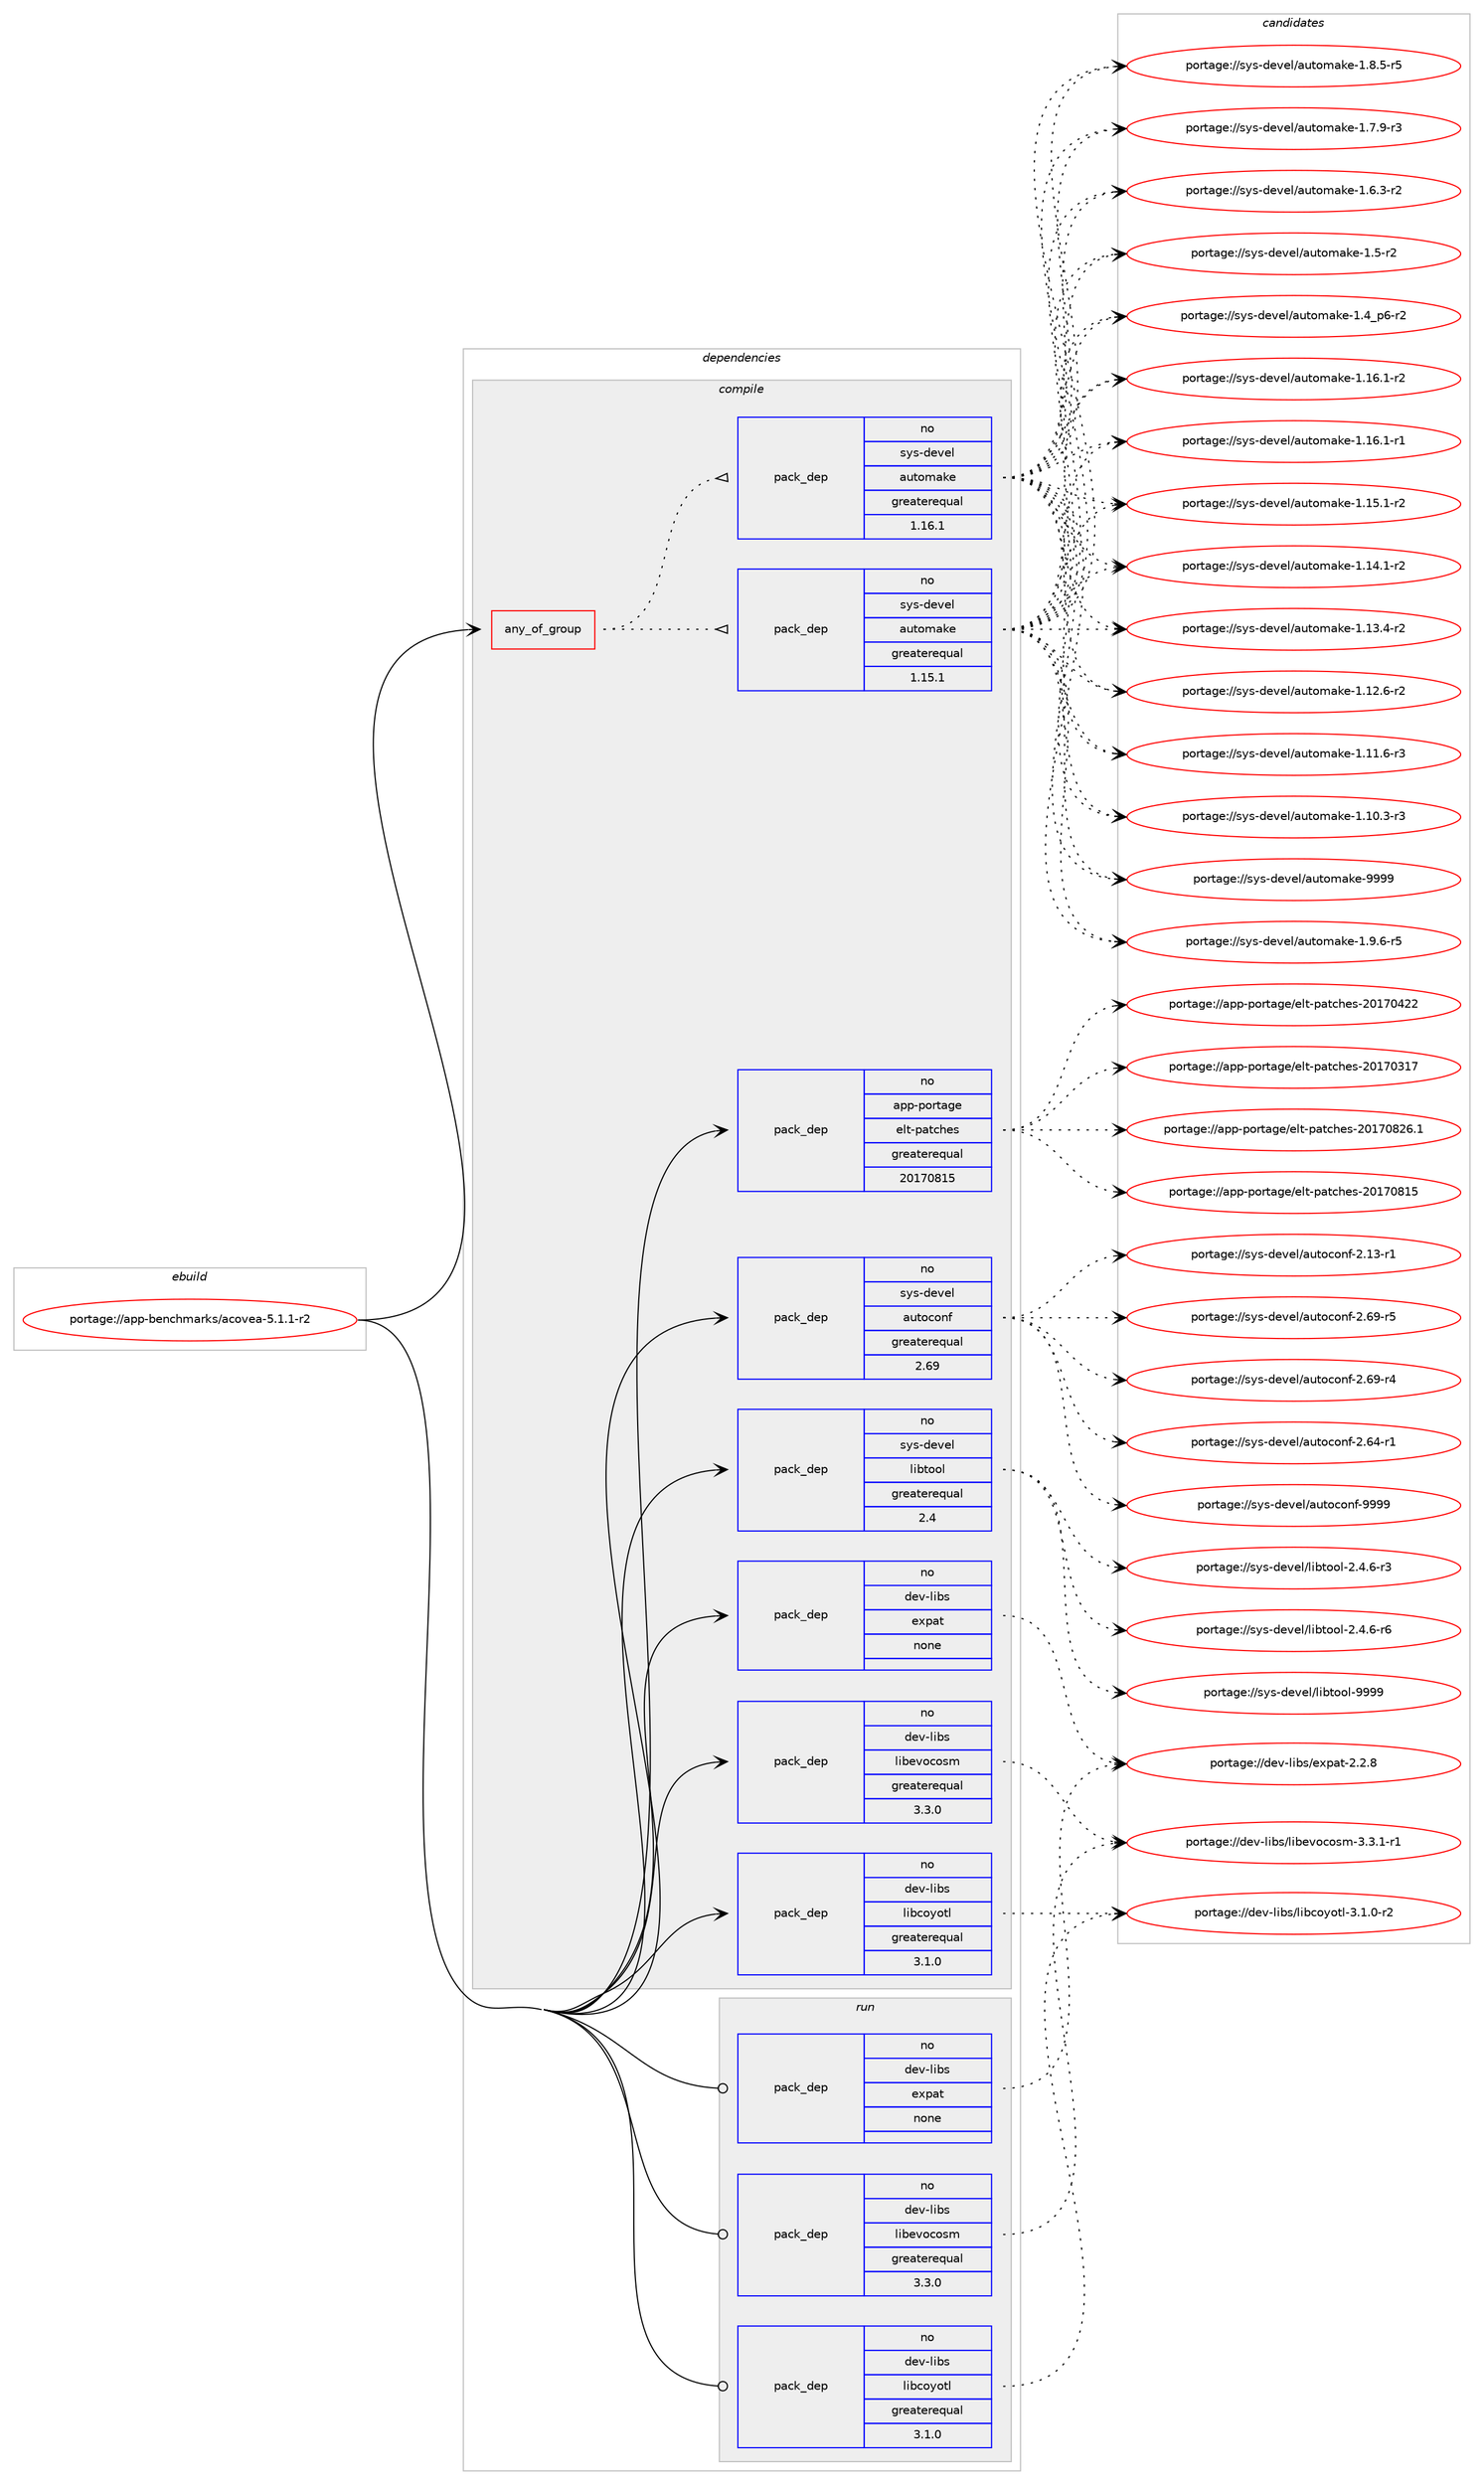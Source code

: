 digraph prolog {

# *************
# Graph options
# *************

newrank=true;
concentrate=true;
compound=true;
graph [rankdir=LR,fontname=Helvetica,fontsize=10,ranksep=1.5];#, ranksep=2.5, nodesep=0.2];
edge  [arrowhead=vee];
node  [fontname=Helvetica,fontsize=10];

# **********
# The ebuild
# **********

subgraph cluster_leftcol {
color=gray;
label=<<i>ebuild</i>>;
id [label="portage://app-benchmarks/acovea-5.1.1-r2", color=red, width=4, href="../app-benchmarks/acovea-5.1.1-r2.svg"];
}

# ****************
# The dependencies
# ****************

subgraph cluster_midcol {
color=gray;
label=<<i>dependencies</i>>;
subgraph cluster_compile {
fillcolor="#eeeeee";
style=filled;
label=<<i>compile</i>>;
subgraph any8297 {
dependency645014 [label=<<TABLE BORDER="0" CELLBORDER="1" CELLSPACING="0" CELLPADDING="4"><TR><TD CELLPADDING="10">any_of_group</TD></TR></TABLE>>, shape=none, color=red];subgraph pack484493 {
dependency645015 [label=<<TABLE BORDER="0" CELLBORDER="1" CELLSPACING="0" CELLPADDING="4" WIDTH="220"><TR><TD ROWSPAN="6" CELLPADDING="30">pack_dep</TD></TR><TR><TD WIDTH="110">no</TD></TR><TR><TD>sys-devel</TD></TR><TR><TD>automake</TD></TR><TR><TD>greaterequal</TD></TR><TR><TD>1.16.1</TD></TR></TABLE>>, shape=none, color=blue];
}
dependency645014:e -> dependency645015:w [weight=20,style="dotted",arrowhead="oinv"];
subgraph pack484494 {
dependency645016 [label=<<TABLE BORDER="0" CELLBORDER="1" CELLSPACING="0" CELLPADDING="4" WIDTH="220"><TR><TD ROWSPAN="6" CELLPADDING="30">pack_dep</TD></TR><TR><TD WIDTH="110">no</TD></TR><TR><TD>sys-devel</TD></TR><TR><TD>automake</TD></TR><TR><TD>greaterequal</TD></TR><TR><TD>1.15.1</TD></TR></TABLE>>, shape=none, color=blue];
}
dependency645014:e -> dependency645016:w [weight=20,style="dotted",arrowhead="oinv"];
}
id:e -> dependency645014:w [weight=20,style="solid",arrowhead="vee"];
subgraph pack484495 {
dependency645017 [label=<<TABLE BORDER="0" CELLBORDER="1" CELLSPACING="0" CELLPADDING="4" WIDTH="220"><TR><TD ROWSPAN="6" CELLPADDING="30">pack_dep</TD></TR><TR><TD WIDTH="110">no</TD></TR><TR><TD>app-portage</TD></TR><TR><TD>elt-patches</TD></TR><TR><TD>greaterequal</TD></TR><TR><TD>20170815</TD></TR></TABLE>>, shape=none, color=blue];
}
id:e -> dependency645017:w [weight=20,style="solid",arrowhead="vee"];
subgraph pack484496 {
dependency645018 [label=<<TABLE BORDER="0" CELLBORDER="1" CELLSPACING="0" CELLPADDING="4" WIDTH="220"><TR><TD ROWSPAN="6" CELLPADDING="30">pack_dep</TD></TR><TR><TD WIDTH="110">no</TD></TR><TR><TD>dev-libs</TD></TR><TR><TD>expat</TD></TR><TR><TD>none</TD></TR><TR><TD></TD></TR></TABLE>>, shape=none, color=blue];
}
id:e -> dependency645018:w [weight=20,style="solid",arrowhead="vee"];
subgraph pack484497 {
dependency645019 [label=<<TABLE BORDER="0" CELLBORDER="1" CELLSPACING="0" CELLPADDING="4" WIDTH="220"><TR><TD ROWSPAN="6" CELLPADDING="30">pack_dep</TD></TR><TR><TD WIDTH="110">no</TD></TR><TR><TD>dev-libs</TD></TR><TR><TD>libcoyotl</TD></TR><TR><TD>greaterequal</TD></TR><TR><TD>3.1.0</TD></TR></TABLE>>, shape=none, color=blue];
}
id:e -> dependency645019:w [weight=20,style="solid",arrowhead="vee"];
subgraph pack484498 {
dependency645020 [label=<<TABLE BORDER="0" CELLBORDER="1" CELLSPACING="0" CELLPADDING="4" WIDTH="220"><TR><TD ROWSPAN="6" CELLPADDING="30">pack_dep</TD></TR><TR><TD WIDTH="110">no</TD></TR><TR><TD>dev-libs</TD></TR><TR><TD>libevocosm</TD></TR><TR><TD>greaterequal</TD></TR><TR><TD>3.3.0</TD></TR></TABLE>>, shape=none, color=blue];
}
id:e -> dependency645020:w [weight=20,style="solid",arrowhead="vee"];
subgraph pack484499 {
dependency645021 [label=<<TABLE BORDER="0" CELLBORDER="1" CELLSPACING="0" CELLPADDING="4" WIDTH="220"><TR><TD ROWSPAN="6" CELLPADDING="30">pack_dep</TD></TR><TR><TD WIDTH="110">no</TD></TR><TR><TD>sys-devel</TD></TR><TR><TD>autoconf</TD></TR><TR><TD>greaterequal</TD></TR><TR><TD>2.69</TD></TR></TABLE>>, shape=none, color=blue];
}
id:e -> dependency645021:w [weight=20,style="solid",arrowhead="vee"];
subgraph pack484500 {
dependency645022 [label=<<TABLE BORDER="0" CELLBORDER="1" CELLSPACING="0" CELLPADDING="4" WIDTH="220"><TR><TD ROWSPAN="6" CELLPADDING="30">pack_dep</TD></TR><TR><TD WIDTH="110">no</TD></TR><TR><TD>sys-devel</TD></TR><TR><TD>libtool</TD></TR><TR><TD>greaterequal</TD></TR><TR><TD>2.4</TD></TR></TABLE>>, shape=none, color=blue];
}
id:e -> dependency645022:w [weight=20,style="solid",arrowhead="vee"];
}
subgraph cluster_compileandrun {
fillcolor="#eeeeee";
style=filled;
label=<<i>compile and run</i>>;
}
subgraph cluster_run {
fillcolor="#eeeeee";
style=filled;
label=<<i>run</i>>;
subgraph pack484501 {
dependency645023 [label=<<TABLE BORDER="0" CELLBORDER="1" CELLSPACING="0" CELLPADDING="4" WIDTH="220"><TR><TD ROWSPAN="6" CELLPADDING="30">pack_dep</TD></TR><TR><TD WIDTH="110">no</TD></TR><TR><TD>dev-libs</TD></TR><TR><TD>expat</TD></TR><TR><TD>none</TD></TR><TR><TD></TD></TR></TABLE>>, shape=none, color=blue];
}
id:e -> dependency645023:w [weight=20,style="solid",arrowhead="odot"];
subgraph pack484502 {
dependency645024 [label=<<TABLE BORDER="0" CELLBORDER="1" CELLSPACING="0" CELLPADDING="4" WIDTH="220"><TR><TD ROWSPAN="6" CELLPADDING="30">pack_dep</TD></TR><TR><TD WIDTH="110">no</TD></TR><TR><TD>dev-libs</TD></TR><TR><TD>libcoyotl</TD></TR><TR><TD>greaterequal</TD></TR><TR><TD>3.1.0</TD></TR></TABLE>>, shape=none, color=blue];
}
id:e -> dependency645024:w [weight=20,style="solid",arrowhead="odot"];
subgraph pack484503 {
dependency645025 [label=<<TABLE BORDER="0" CELLBORDER="1" CELLSPACING="0" CELLPADDING="4" WIDTH="220"><TR><TD ROWSPAN="6" CELLPADDING="30">pack_dep</TD></TR><TR><TD WIDTH="110">no</TD></TR><TR><TD>dev-libs</TD></TR><TR><TD>libevocosm</TD></TR><TR><TD>greaterequal</TD></TR><TR><TD>3.3.0</TD></TR></TABLE>>, shape=none, color=blue];
}
id:e -> dependency645025:w [weight=20,style="solid",arrowhead="odot"];
}
}

# **************
# The candidates
# **************

subgraph cluster_choices {
rank=same;
color=gray;
label=<<i>candidates</i>>;

subgraph choice484493 {
color=black;
nodesep=1;
choice115121115451001011181011084797117116111109971071014557575757 [label="portage://sys-devel/automake-9999", color=red, width=4,href="../sys-devel/automake-9999.svg"];
choice115121115451001011181011084797117116111109971071014549465746544511453 [label="portage://sys-devel/automake-1.9.6-r5", color=red, width=4,href="../sys-devel/automake-1.9.6-r5.svg"];
choice115121115451001011181011084797117116111109971071014549465646534511453 [label="portage://sys-devel/automake-1.8.5-r5", color=red, width=4,href="../sys-devel/automake-1.8.5-r5.svg"];
choice115121115451001011181011084797117116111109971071014549465546574511451 [label="portage://sys-devel/automake-1.7.9-r3", color=red, width=4,href="../sys-devel/automake-1.7.9-r3.svg"];
choice115121115451001011181011084797117116111109971071014549465446514511450 [label="portage://sys-devel/automake-1.6.3-r2", color=red, width=4,href="../sys-devel/automake-1.6.3-r2.svg"];
choice11512111545100101118101108479711711611110997107101454946534511450 [label="portage://sys-devel/automake-1.5-r2", color=red, width=4,href="../sys-devel/automake-1.5-r2.svg"];
choice115121115451001011181011084797117116111109971071014549465295112544511450 [label="portage://sys-devel/automake-1.4_p6-r2", color=red, width=4,href="../sys-devel/automake-1.4_p6-r2.svg"];
choice11512111545100101118101108479711711611110997107101454946495446494511450 [label="portage://sys-devel/automake-1.16.1-r2", color=red, width=4,href="../sys-devel/automake-1.16.1-r2.svg"];
choice11512111545100101118101108479711711611110997107101454946495446494511449 [label="portage://sys-devel/automake-1.16.1-r1", color=red, width=4,href="../sys-devel/automake-1.16.1-r1.svg"];
choice11512111545100101118101108479711711611110997107101454946495346494511450 [label="portage://sys-devel/automake-1.15.1-r2", color=red, width=4,href="../sys-devel/automake-1.15.1-r2.svg"];
choice11512111545100101118101108479711711611110997107101454946495246494511450 [label="portage://sys-devel/automake-1.14.1-r2", color=red, width=4,href="../sys-devel/automake-1.14.1-r2.svg"];
choice11512111545100101118101108479711711611110997107101454946495146524511450 [label="portage://sys-devel/automake-1.13.4-r2", color=red, width=4,href="../sys-devel/automake-1.13.4-r2.svg"];
choice11512111545100101118101108479711711611110997107101454946495046544511450 [label="portage://sys-devel/automake-1.12.6-r2", color=red, width=4,href="../sys-devel/automake-1.12.6-r2.svg"];
choice11512111545100101118101108479711711611110997107101454946494946544511451 [label="portage://sys-devel/automake-1.11.6-r3", color=red, width=4,href="../sys-devel/automake-1.11.6-r3.svg"];
choice11512111545100101118101108479711711611110997107101454946494846514511451 [label="portage://sys-devel/automake-1.10.3-r3", color=red, width=4,href="../sys-devel/automake-1.10.3-r3.svg"];
dependency645015:e -> choice115121115451001011181011084797117116111109971071014557575757:w [style=dotted,weight="100"];
dependency645015:e -> choice115121115451001011181011084797117116111109971071014549465746544511453:w [style=dotted,weight="100"];
dependency645015:e -> choice115121115451001011181011084797117116111109971071014549465646534511453:w [style=dotted,weight="100"];
dependency645015:e -> choice115121115451001011181011084797117116111109971071014549465546574511451:w [style=dotted,weight="100"];
dependency645015:e -> choice115121115451001011181011084797117116111109971071014549465446514511450:w [style=dotted,weight="100"];
dependency645015:e -> choice11512111545100101118101108479711711611110997107101454946534511450:w [style=dotted,weight="100"];
dependency645015:e -> choice115121115451001011181011084797117116111109971071014549465295112544511450:w [style=dotted,weight="100"];
dependency645015:e -> choice11512111545100101118101108479711711611110997107101454946495446494511450:w [style=dotted,weight="100"];
dependency645015:e -> choice11512111545100101118101108479711711611110997107101454946495446494511449:w [style=dotted,weight="100"];
dependency645015:e -> choice11512111545100101118101108479711711611110997107101454946495346494511450:w [style=dotted,weight="100"];
dependency645015:e -> choice11512111545100101118101108479711711611110997107101454946495246494511450:w [style=dotted,weight="100"];
dependency645015:e -> choice11512111545100101118101108479711711611110997107101454946495146524511450:w [style=dotted,weight="100"];
dependency645015:e -> choice11512111545100101118101108479711711611110997107101454946495046544511450:w [style=dotted,weight="100"];
dependency645015:e -> choice11512111545100101118101108479711711611110997107101454946494946544511451:w [style=dotted,weight="100"];
dependency645015:e -> choice11512111545100101118101108479711711611110997107101454946494846514511451:w [style=dotted,weight="100"];
}
subgraph choice484494 {
color=black;
nodesep=1;
choice115121115451001011181011084797117116111109971071014557575757 [label="portage://sys-devel/automake-9999", color=red, width=4,href="../sys-devel/automake-9999.svg"];
choice115121115451001011181011084797117116111109971071014549465746544511453 [label="portage://sys-devel/automake-1.9.6-r5", color=red, width=4,href="../sys-devel/automake-1.9.6-r5.svg"];
choice115121115451001011181011084797117116111109971071014549465646534511453 [label="portage://sys-devel/automake-1.8.5-r5", color=red, width=4,href="../sys-devel/automake-1.8.5-r5.svg"];
choice115121115451001011181011084797117116111109971071014549465546574511451 [label="portage://sys-devel/automake-1.7.9-r3", color=red, width=4,href="../sys-devel/automake-1.7.9-r3.svg"];
choice115121115451001011181011084797117116111109971071014549465446514511450 [label="portage://sys-devel/automake-1.6.3-r2", color=red, width=4,href="../sys-devel/automake-1.6.3-r2.svg"];
choice11512111545100101118101108479711711611110997107101454946534511450 [label="portage://sys-devel/automake-1.5-r2", color=red, width=4,href="../sys-devel/automake-1.5-r2.svg"];
choice115121115451001011181011084797117116111109971071014549465295112544511450 [label="portage://sys-devel/automake-1.4_p6-r2", color=red, width=4,href="../sys-devel/automake-1.4_p6-r2.svg"];
choice11512111545100101118101108479711711611110997107101454946495446494511450 [label="portage://sys-devel/automake-1.16.1-r2", color=red, width=4,href="../sys-devel/automake-1.16.1-r2.svg"];
choice11512111545100101118101108479711711611110997107101454946495446494511449 [label="portage://sys-devel/automake-1.16.1-r1", color=red, width=4,href="../sys-devel/automake-1.16.1-r1.svg"];
choice11512111545100101118101108479711711611110997107101454946495346494511450 [label="portage://sys-devel/automake-1.15.1-r2", color=red, width=4,href="../sys-devel/automake-1.15.1-r2.svg"];
choice11512111545100101118101108479711711611110997107101454946495246494511450 [label="portage://sys-devel/automake-1.14.1-r2", color=red, width=4,href="../sys-devel/automake-1.14.1-r2.svg"];
choice11512111545100101118101108479711711611110997107101454946495146524511450 [label="portage://sys-devel/automake-1.13.4-r2", color=red, width=4,href="../sys-devel/automake-1.13.4-r2.svg"];
choice11512111545100101118101108479711711611110997107101454946495046544511450 [label="portage://sys-devel/automake-1.12.6-r2", color=red, width=4,href="../sys-devel/automake-1.12.6-r2.svg"];
choice11512111545100101118101108479711711611110997107101454946494946544511451 [label="portage://sys-devel/automake-1.11.6-r3", color=red, width=4,href="../sys-devel/automake-1.11.6-r3.svg"];
choice11512111545100101118101108479711711611110997107101454946494846514511451 [label="portage://sys-devel/automake-1.10.3-r3", color=red, width=4,href="../sys-devel/automake-1.10.3-r3.svg"];
dependency645016:e -> choice115121115451001011181011084797117116111109971071014557575757:w [style=dotted,weight="100"];
dependency645016:e -> choice115121115451001011181011084797117116111109971071014549465746544511453:w [style=dotted,weight="100"];
dependency645016:e -> choice115121115451001011181011084797117116111109971071014549465646534511453:w [style=dotted,weight="100"];
dependency645016:e -> choice115121115451001011181011084797117116111109971071014549465546574511451:w [style=dotted,weight="100"];
dependency645016:e -> choice115121115451001011181011084797117116111109971071014549465446514511450:w [style=dotted,weight="100"];
dependency645016:e -> choice11512111545100101118101108479711711611110997107101454946534511450:w [style=dotted,weight="100"];
dependency645016:e -> choice115121115451001011181011084797117116111109971071014549465295112544511450:w [style=dotted,weight="100"];
dependency645016:e -> choice11512111545100101118101108479711711611110997107101454946495446494511450:w [style=dotted,weight="100"];
dependency645016:e -> choice11512111545100101118101108479711711611110997107101454946495446494511449:w [style=dotted,weight="100"];
dependency645016:e -> choice11512111545100101118101108479711711611110997107101454946495346494511450:w [style=dotted,weight="100"];
dependency645016:e -> choice11512111545100101118101108479711711611110997107101454946495246494511450:w [style=dotted,weight="100"];
dependency645016:e -> choice11512111545100101118101108479711711611110997107101454946495146524511450:w [style=dotted,weight="100"];
dependency645016:e -> choice11512111545100101118101108479711711611110997107101454946495046544511450:w [style=dotted,weight="100"];
dependency645016:e -> choice11512111545100101118101108479711711611110997107101454946494946544511451:w [style=dotted,weight="100"];
dependency645016:e -> choice11512111545100101118101108479711711611110997107101454946494846514511451:w [style=dotted,weight="100"];
}
subgraph choice484495 {
color=black;
nodesep=1;
choice971121124511211111411697103101471011081164511297116991041011154550484955485650544649 [label="portage://app-portage/elt-patches-20170826.1", color=red, width=4,href="../app-portage/elt-patches-20170826.1.svg"];
choice97112112451121111141169710310147101108116451129711699104101115455048495548564953 [label="portage://app-portage/elt-patches-20170815", color=red, width=4,href="../app-portage/elt-patches-20170815.svg"];
choice97112112451121111141169710310147101108116451129711699104101115455048495548525050 [label="portage://app-portage/elt-patches-20170422", color=red, width=4,href="../app-portage/elt-patches-20170422.svg"];
choice97112112451121111141169710310147101108116451129711699104101115455048495548514955 [label="portage://app-portage/elt-patches-20170317", color=red, width=4,href="../app-portage/elt-patches-20170317.svg"];
dependency645017:e -> choice971121124511211111411697103101471011081164511297116991041011154550484955485650544649:w [style=dotted,weight="100"];
dependency645017:e -> choice97112112451121111141169710310147101108116451129711699104101115455048495548564953:w [style=dotted,weight="100"];
dependency645017:e -> choice97112112451121111141169710310147101108116451129711699104101115455048495548525050:w [style=dotted,weight="100"];
dependency645017:e -> choice97112112451121111141169710310147101108116451129711699104101115455048495548514955:w [style=dotted,weight="100"];
}
subgraph choice484496 {
color=black;
nodesep=1;
choice10010111845108105981154710112011297116455046504656 [label="portage://dev-libs/expat-2.2.8", color=red, width=4,href="../dev-libs/expat-2.2.8.svg"];
dependency645018:e -> choice10010111845108105981154710112011297116455046504656:w [style=dotted,weight="100"];
}
subgraph choice484497 {
color=black;
nodesep=1;
choice10010111845108105981154710810598991111211111161084551464946484511450 [label="portage://dev-libs/libcoyotl-3.1.0-r2", color=red, width=4,href="../dev-libs/libcoyotl-3.1.0-r2.svg"];
dependency645019:e -> choice10010111845108105981154710810598991111211111161084551464946484511450:w [style=dotted,weight="100"];
}
subgraph choice484498 {
color=black;
nodesep=1;
choice10010111845108105981154710810598101118111991111151094551465146494511449 [label="portage://dev-libs/libevocosm-3.3.1-r1", color=red, width=4,href="../dev-libs/libevocosm-3.3.1-r1.svg"];
dependency645020:e -> choice10010111845108105981154710810598101118111991111151094551465146494511449:w [style=dotted,weight="100"];
}
subgraph choice484499 {
color=black;
nodesep=1;
choice115121115451001011181011084797117116111991111101024557575757 [label="portage://sys-devel/autoconf-9999", color=red, width=4,href="../sys-devel/autoconf-9999.svg"];
choice1151211154510010111810110847971171161119911111010245504654574511453 [label="portage://sys-devel/autoconf-2.69-r5", color=red, width=4,href="../sys-devel/autoconf-2.69-r5.svg"];
choice1151211154510010111810110847971171161119911111010245504654574511452 [label="portage://sys-devel/autoconf-2.69-r4", color=red, width=4,href="../sys-devel/autoconf-2.69-r4.svg"];
choice1151211154510010111810110847971171161119911111010245504654524511449 [label="portage://sys-devel/autoconf-2.64-r1", color=red, width=4,href="../sys-devel/autoconf-2.64-r1.svg"];
choice1151211154510010111810110847971171161119911111010245504649514511449 [label="portage://sys-devel/autoconf-2.13-r1", color=red, width=4,href="../sys-devel/autoconf-2.13-r1.svg"];
dependency645021:e -> choice115121115451001011181011084797117116111991111101024557575757:w [style=dotted,weight="100"];
dependency645021:e -> choice1151211154510010111810110847971171161119911111010245504654574511453:w [style=dotted,weight="100"];
dependency645021:e -> choice1151211154510010111810110847971171161119911111010245504654574511452:w [style=dotted,weight="100"];
dependency645021:e -> choice1151211154510010111810110847971171161119911111010245504654524511449:w [style=dotted,weight="100"];
dependency645021:e -> choice1151211154510010111810110847971171161119911111010245504649514511449:w [style=dotted,weight="100"];
}
subgraph choice484500 {
color=black;
nodesep=1;
choice1151211154510010111810110847108105981161111111084557575757 [label="portage://sys-devel/libtool-9999", color=red, width=4,href="../sys-devel/libtool-9999.svg"];
choice1151211154510010111810110847108105981161111111084550465246544511454 [label="portage://sys-devel/libtool-2.4.6-r6", color=red, width=4,href="../sys-devel/libtool-2.4.6-r6.svg"];
choice1151211154510010111810110847108105981161111111084550465246544511451 [label="portage://sys-devel/libtool-2.4.6-r3", color=red, width=4,href="../sys-devel/libtool-2.4.6-r3.svg"];
dependency645022:e -> choice1151211154510010111810110847108105981161111111084557575757:w [style=dotted,weight="100"];
dependency645022:e -> choice1151211154510010111810110847108105981161111111084550465246544511454:w [style=dotted,weight="100"];
dependency645022:e -> choice1151211154510010111810110847108105981161111111084550465246544511451:w [style=dotted,weight="100"];
}
subgraph choice484501 {
color=black;
nodesep=1;
choice10010111845108105981154710112011297116455046504656 [label="portage://dev-libs/expat-2.2.8", color=red, width=4,href="../dev-libs/expat-2.2.8.svg"];
dependency645023:e -> choice10010111845108105981154710112011297116455046504656:w [style=dotted,weight="100"];
}
subgraph choice484502 {
color=black;
nodesep=1;
choice10010111845108105981154710810598991111211111161084551464946484511450 [label="portage://dev-libs/libcoyotl-3.1.0-r2", color=red, width=4,href="../dev-libs/libcoyotl-3.1.0-r2.svg"];
dependency645024:e -> choice10010111845108105981154710810598991111211111161084551464946484511450:w [style=dotted,weight="100"];
}
subgraph choice484503 {
color=black;
nodesep=1;
choice10010111845108105981154710810598101118111991111151094551465146494511449 [label="portage://dev-libs/libevocosm-3.3.1-r1", color=red, width=4,href="../dev-libs/libevocosm-3.3.1-r1.svg"];
dependency645025:e -> choice10010111845108105981154710810598101118111991111151094551465146494511449:w [style=dotted,weight="100"];
}
}

}
